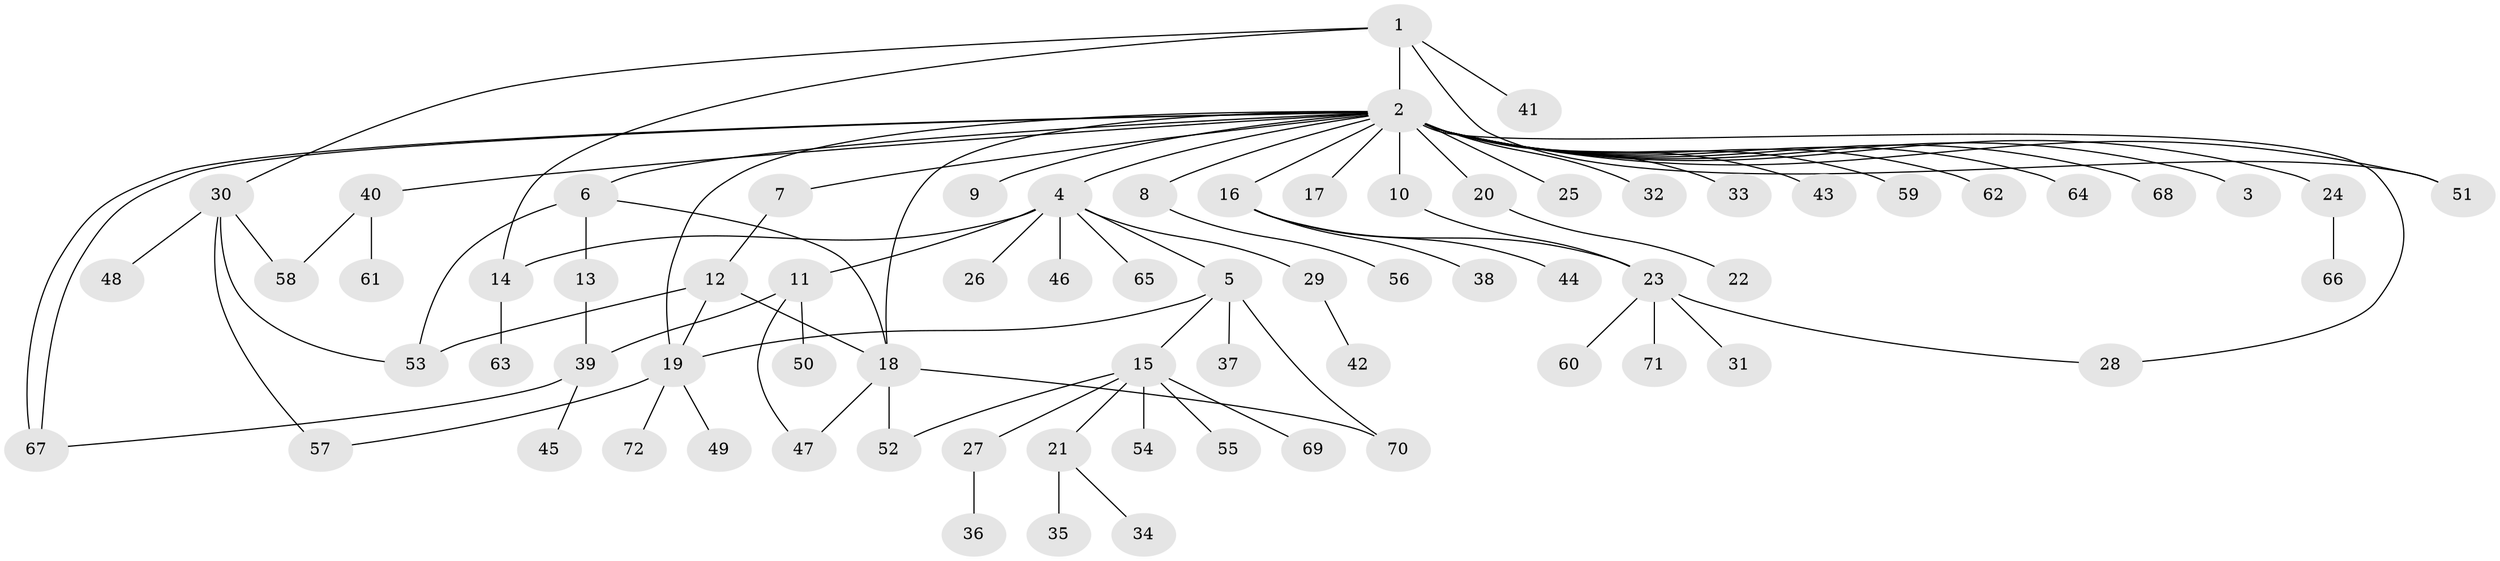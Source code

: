 // Generated by graph-tools (version 1.1) at 2025/48/03/09/25 04:48:53]
// undirected, 72 vertices, 89 edges
graph export_dot {
graph [start="1"]
  node [color=gray90,style=filled];
  1;
  2;
  3;
  4;
  5;
  6;
  7;
  8;
  9;
  10;
  11;
  12;
  13;
  14;
  15;
  16;
  17;
  18;
  19;
  20;
  21;
  22;
  23;
  24;
  25;
  26;
  27;
  28;
  29;
  30;
  31;
  32;
  33;
  34;
  35;
  36;
  37;
  38;
  39;
  40;
  41;
  42;
  43;
  44;
  45;
  46;
  47;
  48;
  49;
  50;
  51;
  52;
  53;
  54;
  55;
  56;
  57;
  58;
  59;
  60;
  61;
  62;
  63;
  64;
  65;
  66;
  67;
  68;
  69;
  70;
  71;
  72;
  1 -- 2;
  1 -- 14;
  1 -- 30;
  1 -- 41;
  1 -- 51;
  2 -- 3;
  2 -- 4;
  2 -- 6;
  2 -- 7;
  2 -- 8;
  2 -- 9;
  2 -- 10;
  2 -- 16;
  2 -- 17;
  2 -- 18;
  2 -- 19;
  2 -- 20;
  2 -- 24;
  2 -- 25;
  2 -- 28;
  2 -- 32;
  2 -- 33;
  2 -- 40;
  2 -- 43;
  2 -- 51;
  2 -- 59;
  2 -- 62;
  2 -- 64;
  2 -- 67;
  2 -- 67;
  2 -- 68;
  4 -- 5;
  4 -- 11;
  4 -- 14;
  4 -- 26;
  4 -- 29;
  4 -- 46;
  4 -- 65;
  5 -- 15;
  5 -- 19;
  5 -- 37;
  5 -- 70;
  6 -- 13;
  6 -- 18;
  6 -- 53;
  7 -- 12;
  8 -- 56;
  10 -- 23;
  11 -- 39;
  11 -- 47;
  11 -- 50;
  12 -- 18;
  12 -- 19;
  12 -- 53;
  13 -- 39;
  14 -- 63;
  15 -- 21;
  15 -- 27;
  15 -- 52;
  15 -- 54;
  15 -- 55;
  15 -- 69;
  16 -- 23;
  16 -- 38;
  16 -- 44;
  18 -- 47;
  18 -- 52;
  18 -- 70;
  19 -- 49;
  19 -- 57;
  19 -- 72;
  20 -- 22;
  21 -- 34;
  21 -- 35;
  23 -- 28;
  23 -- 31;
  23 -- 60;
  23 -- 71;
  24 -- 66;
  27 -- 36;
  29 -- 42;
  30 -- 48;
  30 -- 53;
  30 -- 57;
  30 -- 58;
  39 -- 45;
  39 -- 67;
  40 -- 58;
  40 -- 61;
}
